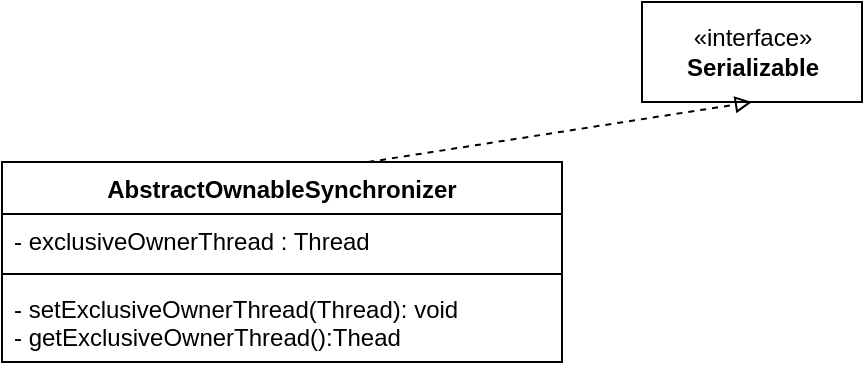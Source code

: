 <mxfile version="13.10.0" type="github">
  <diagram id="iBMYwgq2QYkNdUKPZtgo" name="第 1 页">
    <mxGraphModel dx="852" dy="404" grid="1" gridSize="10" guides="1" tooltips="1" connect="1" arrows="1" fold="1" page="1" pageScale="1" pageWidth="827" pageHeight="1169" math="0" shadow="0">
      <root>
        <mxCell id="0" />
        <mxCell id="1" parent="0" />
        <mxCell id="jZy2APrJJ9cb_XZQOsR9-1" value="AbstractOwnableSynchronizer" style="swimlane;fontStyle=1;align=center;verticalAlign=top;childLayout=stackLayout;horizontal=1;startSize=26;horizontalStack=0;resizeParent=1;resizeParentMax=0;resizeLast=0;collapsible=1;marginBottom=0;" vertex="1" parent="1">
          <mxGeometry x="110" y="190" width="280" height="100" as="geometry" />
        </mxCell>
        <mxCell id="jZy2APrJJ9cb_XZQOsR9-2" value="- exclusiveOwnerThread : Thread" style="text;strokeColor=none;fillColor=none;align=left;verticalAlign=top;spacingLeft=4;spacingRight=4;overflow=hidden;rotatable=0;points=[[0,0.5],[1,0.5]];portConstraint=eastwest;" vertex="1" parent="jZy2APrJJ9cb_XZQOsR9-1">
          <mxGeometry y="26" width="280" height="26" as="geometry" />
        </mxCell>
        <mxCell id="jZy2APrJJ9cb_XZQOsR9-3" value="" style="line;strokeWidth=1;fillColor=none;align=left;verticalAlign=middle;spacingTop=-1;spacingLeft=3;spacingRight=3;rotatable=0;labelPosition=right;points=[];portConstraint=eastwest;" vertex="1" parent="jZy2APrJJ9cb_XZQOsR9-1">
          <mxGeometry y="52" width="280" height="8" as="geometry" />
        </mxCell>
        <mxCell id="jZy2APrJJ9cb_XZQOsR9-4" value="- setExclusiveOwnerThread(Thread): void&#xa;- getExclusiveOwnerThread():Thead" style="text;strokeColor=none;fillColor=none;align=left;verticalAlign=top;spacingLeft=4;spacingRight=4;overflow=hidden;rotatable=0;points=[[0,0.5],[1,0.5]];portConstraint=eastwest;" vertex="1" parent="jZy2APrJJ9cb_XZQOsR9-1">
          <mxGeometry y="60" width="280" height="40" as="geometry" />
        </mxCell>
        <mxCell id="jZy2APrJJ9cb_XZQOsR9-5" value="«interface»&lt;br&gt;&lt;b&gt;Serializable&lt;/b&gt;" style="html=1;" vertex="1" parent="1">
          <mxGeometry x="430" y="110" width="110" height="50" as="geometry" />
        </mxCell>
        <mxCell id="jZy2APrJJ9cb_XZQOsR9-6" style="rounded=0;orthogonalLoop=1;jettySize=auto;html=1;entryX=0.5;entryY=1;entryDx=0;entryDy=0;exitX=0.654;exitY=0;exitDx=0;exitDy=0;exitPerimeter=0;dashed=1;endArrow=block;endFill=0;" edge="1" parent="1" source="jZy2APrJJ9cb_XZQOsR9-1" target="jZy2APrJJ9cb_XZQOsR9-5">
          <mxGeometry relative="1" as="geometry" />
        </mxCell>
      </root>
    </mxGraphModel>
  </diagram>
</mxfile>
